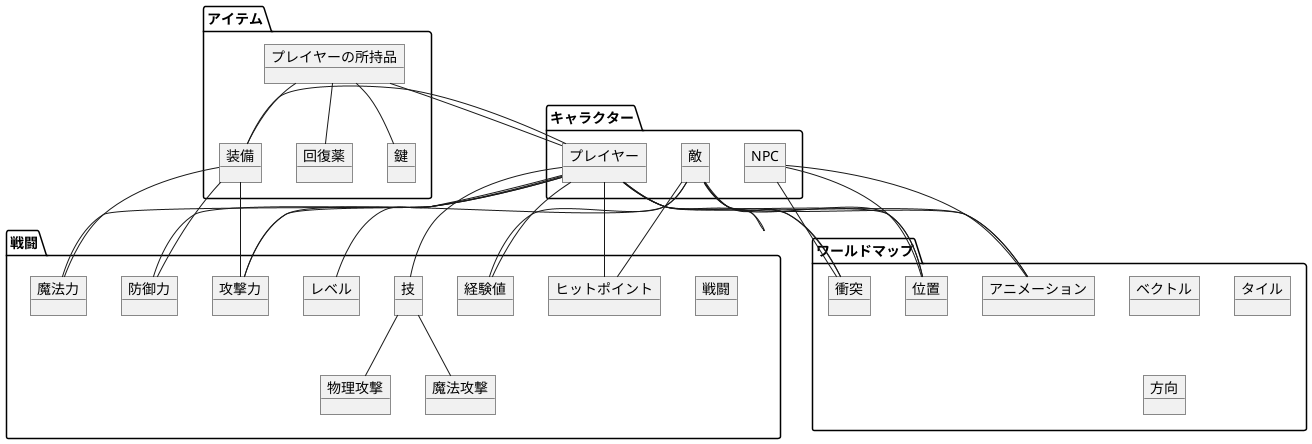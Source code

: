 @startuml サンプルRPG
package キャラクター {
object プレイヤー
object 敵
object NPC
}
package ワールドマップ {
object ベクトル
object タイル
object アニメーション
object 位置
object 方向
object 衝突
}
package 戦闘 {
object 戦闘
object ヒットポイント
object 攻撃力
object 魔法力
object 防御力
object レベル
object 経験値
object 技
object 物理攻撃
object 魔法攻撃
}
package アイテム {
object 装備
object 回復薬
object 鍵
object プレイヤーの所持品
}
プレイヤー -- ヒットポイント
プレイヤー -- 攻撃力
プレイヤー -- 魔法力
プレイヤー -- 防御力
プレイヤー -- 技
プレイヤー -- アニメーション
プレイヤー -- 位置
プレイヤー -- 装備
プレイヤー -- 衝突
プレイヤー -- プレイヤーの所持品
プレイヤー -- レベル
プレイヤー -- 経験値
敵 -- ヒットポイント
敵 -- 攻撃力
敵 -- 経験値
敵 -- アニメーション
敵 -- 位置
敵 -- 衝突
NPC -- 位置
NPC -- アニメーション
NPC -- 衝突
装備 -- 攻撃力
装備 -- 魔法力
装備 -- 防御力
プレイヤーの所持品 -- 装備
プレイヤーの所持品 -- 回復薬
プレイヤーの所持品 -- 鍵
戦闘 -- プレイヤー
戦闘 -- 敵
技 -- 物理攻撃
技 -- 魔法攻撃
@enduml